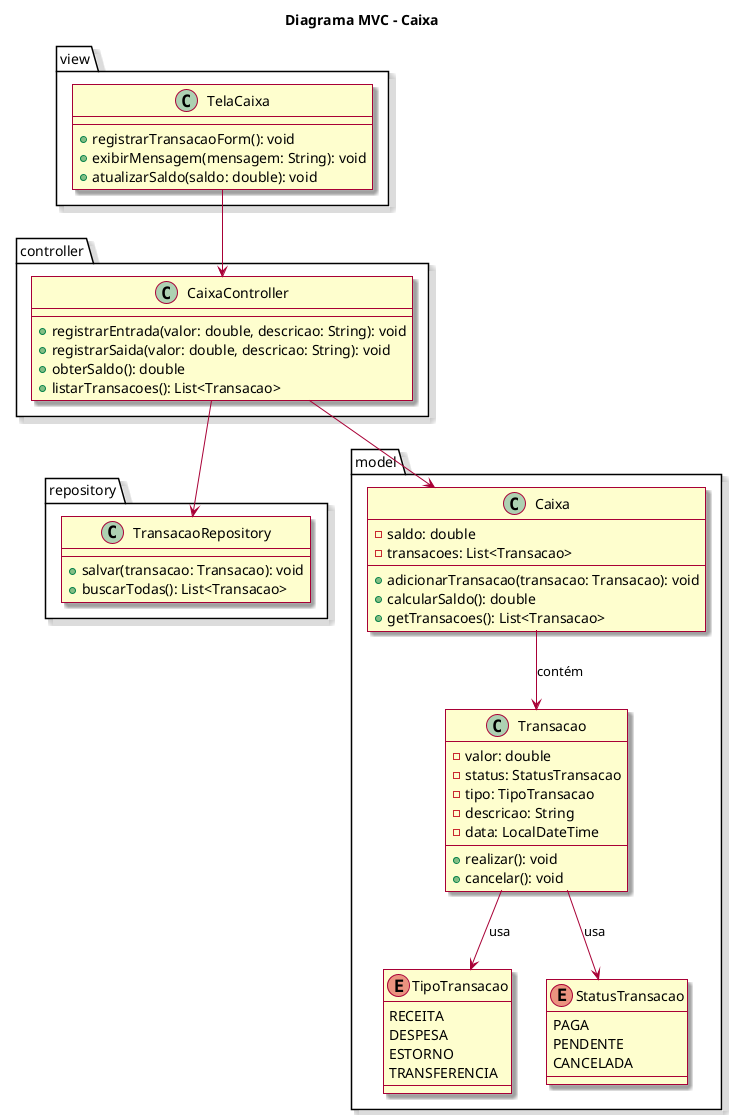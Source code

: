 @startuml Caixa_MVC
skin rose
title Diagrama MVC - Caixa

package view {
    class TelaCaixa {
        + registrarTransacaoForm(): void
        + exibirMensagem(mensagem: String): void
        + atualizarSaldo(saldo: double): void
    }
}

package controller {
    class CaixaController {
        + registrarEntrada(valor: double, descricao: String): void
        + registrarSaida(valor: double, descricao: String): void
        + obterSaldo(): double
        + listarTransacoes(): List<Transacao>
    }
}

package repository {
    class TransacaoRepository {
        + salvar(transacao: Transacao): void
        + buscarTodas(): List<Transacao>
    }
}

package model {
    class Caixa {
        - saldo: double
        - transacoes: List<Transacao>
        --
        + adicionarTransacao(transacao: Transacao): void
        + calcularSaldo(): double
        + getTransacoes(): List<Transacao>
    }

    class Transacao {
        - valor: double
        - status: StatusTransacao
        - tipo: TipoTransacao
        - descricao: String
        - data: LocalDateTime
        --
        + realizar(): void
        + cancelar(): void
    }

    enum TipoTransacao {
        RECEITA
        DESPESA
        ESTORNO
        TRANSFERENCIA
    }

    enum StatusTransacao {
        PAGA
        PENDENTE
        CANCELADA
    }
}

TelaCaixa --> CaixaController
CaixaController --> Caixa
CaixaController --> TransacaoRepository
Caixa --> Transacao : contém
Transacao --> TipoTransacao : usa
Transacao --> StatusTransacao : usa

@enduml
